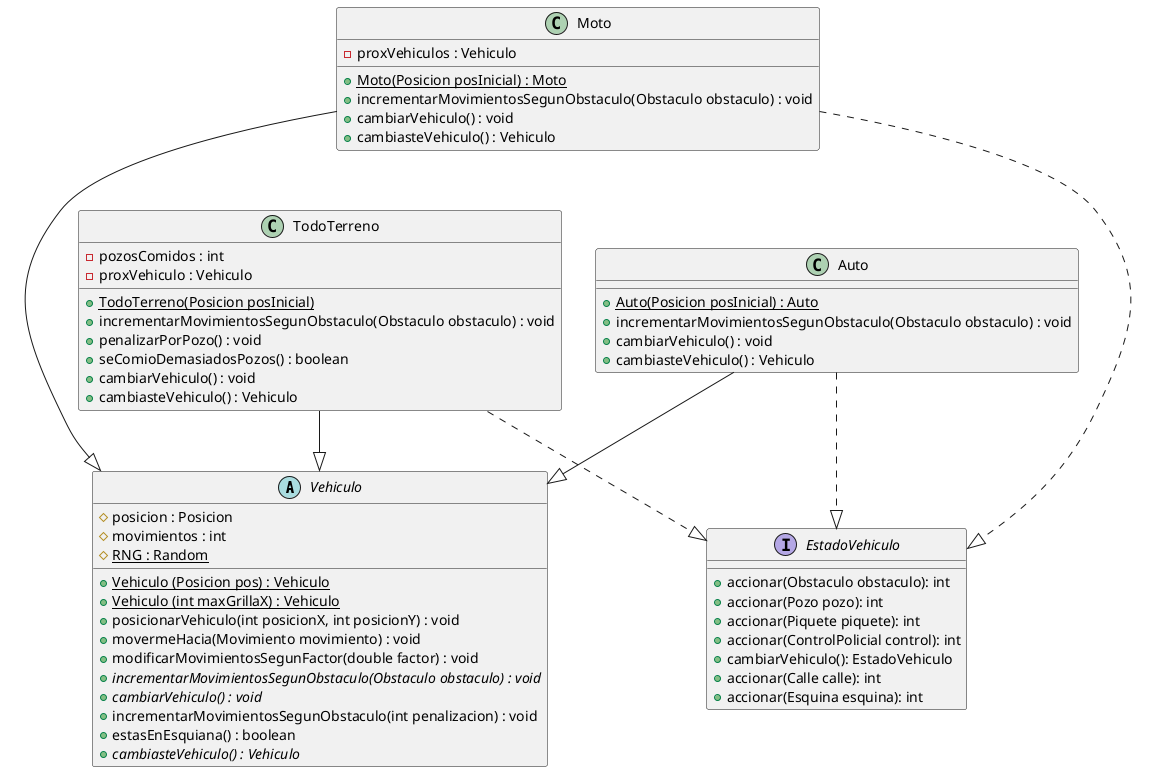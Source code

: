 @startuml
    'https://plantuml.com/class-diagram


    abstract Vehiculo{
        # posicion : Posicion
        # movimientos : int
        # {static} RNG : Random

        + {static} Vehiculo (Posicion pos) : Vehiculo
        + {static} Vehiculo (int maxGrillaX) : Vehiculo
        + posicionarVehiculo(int posicionX, int posicionY) : void
        + movermeHacia(Movimiento movimiento) : void
        + modificarMovimientosSegunFactor(double factor) : void
        + {abstract} incrementarMovimientosSegunObstaculo(Obstaculo obstaculo) : void
        + {abstract} cambiarVehiculo() : void
        + incrementarMovimientosSegunObstaculo(int penalizacion) : void
        + estasEnEsquiana() : boolean
        + {abstract} cambiasteVehiculo() : Vehiculo
    }


    class Moto{
        - proxVehiculos : Vehiculo
        + {static} Moto(Posicion posInicial) : Moto
        + incrementarMovimientosSegunObstaculo(Obstaculo obstaculo) : void
        + cambiarVehiculo() : void
        + cambiasteVehiculo() : Vehiculo
    }

    class Auto{
        + {static} Auto(Posicion posInicial) : Auto
        + incrementarMovimientosSegunObstaculo(Obstaculo obstaculo) : void
        + cambiarVehiculo() : void
        + cambiasteVehiculo() : Vehiculo
    }

    class TodoTerreno{
        - pozosComidos : int
        - proxVehiculo : Vehiculo
        + {static} TodoTerreno(Posicion posInicial)
        + incrementarMovimientosSegunObstaculo(Obstaculo obstaculo) : void
        + penalizarPorPozo() : void
        + seComioDemasiadosPozos() : boolean
        + cambiarVehiculo() : void
        + cambiasteVehiculo() : Vehiculo
    }

    interface EstadoVehiculo {
        + accionar(Obstaculo obstaculo): int
        + accionar(Pozo pozo): int
        + accionar(Piquete piquete): int
        + accionar(ControlPolicial control): int
        + cambiarVehiculo(): EstadoVehiculo
        + accionar(Calle calle): int
        + accionar(Esquina esquina): int
    }

    Moto ..|> EstadoVehiculo
    TodoTerreno ..|> EstadoVehiculo
    Auto ..|> EstadoVehiculo
    TodoTerreno -|> Vehiculo
    Moto ---|> Vehiculo
    Auto --|> Vehiculo


@enduml